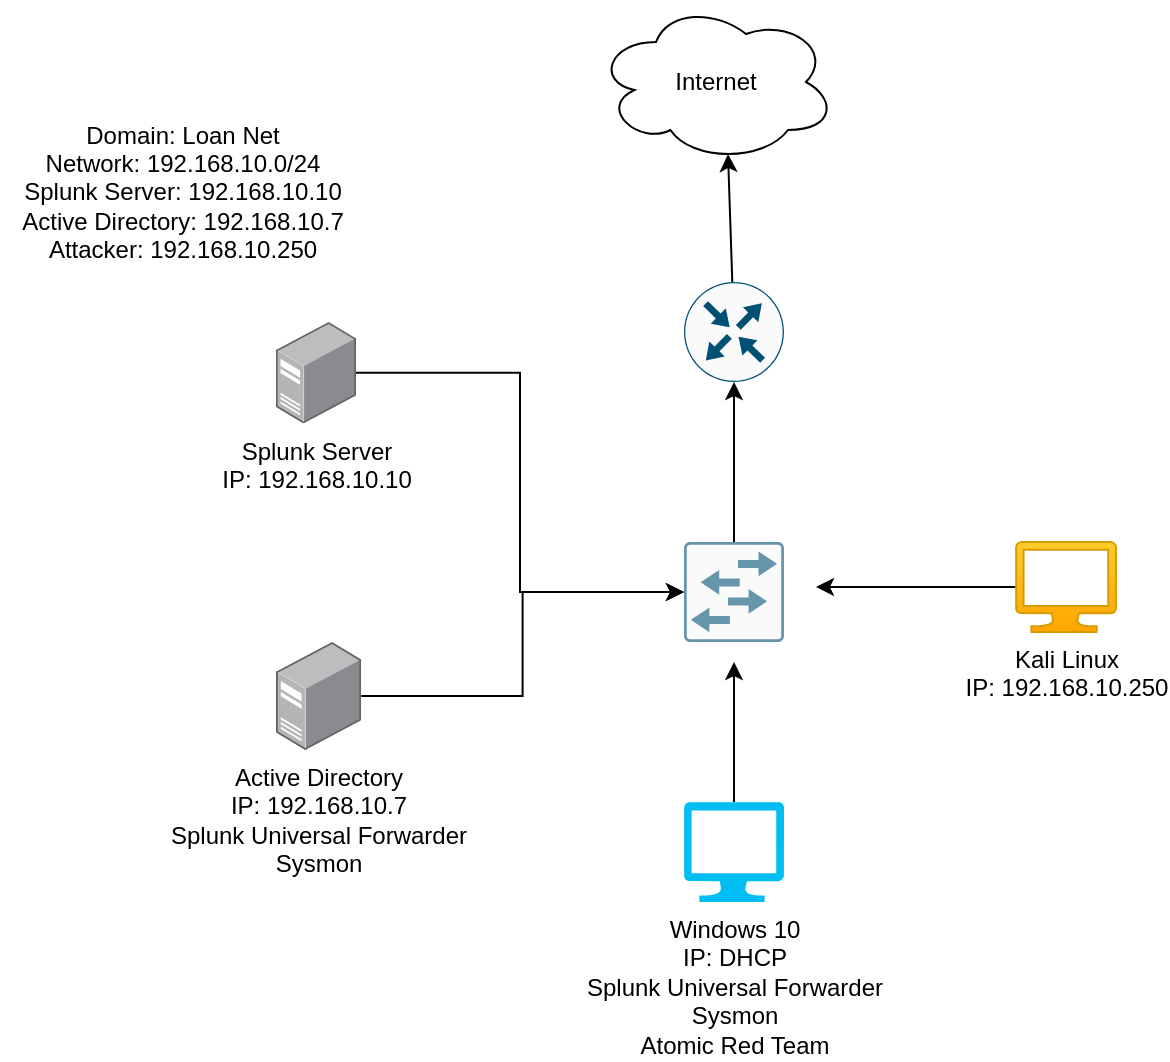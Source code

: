 <mxfile version="23.1.6" type="github">
  <diagram name="Page-1" id="UrOCTyopxDDdXjb9DQVV">
    <mxGraphModel dx="520" dy="698" grid="1" gridSize="10" guides="1" tooltips="1" connect="1" arrows="1" fold="1" page="1" pageScale="1" pageWidth="827" pageHeight="1169" math="0" shadow="0">
      <root>
        <mxCell id="0" />
        <mxCell id="1" parent="0" />
        <mxCell id="aUtGzininyjYJ_aRzWGZ-16" style="edgeStyle=orthogonalEdgeStyle;rounded=0;orthogonalLoop=1;jettySize=auto;html=1;" edge="1" parent="1" source="aUtGzininyjYJ_aRzWGZ-1">
          <mxGeometry relative="1" as="geometry">
            <mxPoint x="439" y="330" as="targetPoint" />
          </mxGeometry>
        </mxCell>
        <mxCell id="aUtGzininyjYJ_aRzWGZ-1" value="Windows 10&lt;br&gt;IP: DHCP&lt;br&gt;Splunk Universal Forwarder&lt;br&gt;Sysmon&lt;br&gt;Atomic Red Team" style="verticalLabelPosition=bottom;html=1;verticalAlign=top;align=center;strokeColor=none;fillColor=#00BEF2;shape=mxgraph.azure.computer;pointerEvents=1;" vertex="1" parent="1">
          <mxGeometry x="414" y="400" width="50" height="50" as="geometry" />
        </mxCell>
        <mxCell id="aUtGzininyjYJ_aRzWGZ-2" value="Splunk Server&lt;br&gt;IP: 192.168.10.10" style="image;points=[];aspect=fixed;html=1;align=center;shadow=0;dashed=0;image=img/lib/allied_telesis/computer_and_terminals/Server_Desktop.svg;" vertex="1" parent="1">
          <mxGeometry x="210" y="160" width="40" height="50.7" as="geometry" />
        </mxCell>
        <mxCell id="aUtGzininyjYJ_aRzWGZ-3" value="Active Directory&lt;br&gt;IP: 192.168.10.7&lt;br&gt;Splunk Universal Forwarder&lt;br&gt;Sysmon" style="image;points=[];aspect=fixed;html=1;align=center;shadow=0;dashed=0;image=img/lib/allied_telesis/computer_and_terminals/Server_Desktop.svg;" vertex="1" parent="1">
          <mxGeometry x="210" y="320" width="42.6" height="54" as="geometry" />
        </mxCell>
        <mxCell id="aUtGzininyjYJ_aRzWGZ-4" value="" style="sketch=0;points=[[0.015,0.015,0],[0.985,0.015,0],[0.985,0.985,0],[0.015,0.985,0],[0.25,0,0],[0.5,0,0],[0.75,0,0],[1,0.25,0],[1,0.5,0],[1,0.75,0],[0.75,1,0],[0.5,1,0],[0.25,1,0],[0,0.75,0],[0,0.5,0],[0,0.25,0]];verticalLabelPosition=bottom;html=1;verticalAlign=top;aspect=fixed;align=center;pointerEvents=1;shape=mxgraph.cisco19.rect;prIcon=workgroup_switch;fillColor=#FAFAFA;strokeColor=#6696AB;" vertex="1" parent="1">
          <mxGeometry x="414" y="270" width="50" height="50" as="geometry" />
        </mxCell>
        <mxCell id="aUtGzininyjYJ_aRzWGZ-10" style="rounded=0;orthogonalLoop=1;jettySize=auto;html=1;entryX=0.55;entryY=0.95;entryDx=0;entryDy=0;entryPerimeter=0;" edge="1" parent="1" source="aUtGzininyjYJ_aRzWGZ-5" target="aUtGzininyjYJ_aRzWGZ-6">
          <mxGeometry relative="1" as="geometry">
            <mxPoint x="439" y="90" as="targetPoint" />
          </mxGeometry>
        </mxCell>
        <mxCell id="aUtGzininyjYJ_aRzWGZ-5" value="" style="sketch=0;points=[[0.5,0,0],[1,0.5,0],[0.5,1,0],[0,0.5,0],[0.145,0.145,0],[0.856,0.145,0],[0.855,0.856,0],[0.145,0.855,0]];verticalLabelPosition=bottom;html=1;verticalAlign=top;aspect=fixed;align=center;pointerEvents=1;shape=mxgraph.cisco19.rect;prIcon=router;fillColor=#FAFAFA;strokeColor=#005073;" vertex="1" parent="1">
          <mxGeometry x="414" y="140" width="50" height="50" as="geometry" />
        </mxCell>
        <mxCell id="aUtGzininyjYJ_aRzWGZ-6" value="Internet" style="ellipse;shape=cloud;whiteSpace=wrap;html=1;" vertex="1" parent="1">
          <mxGeometry x="370" width="120" height="80" as="geometry" />
        </mxCell>
        <mxCell id="aUtGzininyjYJ_aRzWGZ-8" style="edgeStyle=orthogonalEdgeStyle;rounded=0;orthogonalLoop=1;jettySize=auto;html=1;" edge="1" parent="1" source="aUtGzininyjYJ_aRzWGZ-7">
          <mxGeometry relative="1" as="geometry">
            <mxPoint x="480" y="292.5" as="targetPoint" />
          </mxGeometry>
        </mxCell>
        <mxCell id="aUtGzininyjYJ_aRzWGZ-7" value="Kali Linux&lt;br&gt;IP: 192.168.10.250" style="verticalLabelPosition=bottom;html=1;verticalAlign=top;align=center;shape=mxgraph.azure.computer;pointerEvents=1;fillColor=#ffcd28;gradientColor=#ffa500;strokeColor=#d79b00;" vertex="1" parent="1">
          <mxGeometry x="580" y="270" width="50" height="45" as="geometry" />
        </mxCell>
        <mxCell id="aUtGzininyjYJ_aRzWGZ-9" style="edgeStyle=orthogonalEdgeStyle;rounded=0;orthogonalLoop=1;jettySize=auto;html=1;entryX=0.5;entryY=1;entryDx=0;entryDy=0;entryPerimeter=0;" edge="1" parent="1" source="aUtGzininyjYJ_aRzWGZ-4" target="aUtGzininyjYJ_aRzWGZ-5">
          <mxGeometry relative="1" as="geometry" />
        </mxCell>
        <mxCell id="aUtGzininyjYJ_aRzWGZ-11" value="Domain: Loan Net&lt;br&gt;Network: 192.168.10.0/24&lt;br&gt;Splunk Server: 192.168.10.10&lt;br&gt;Active Directory: 192.168.10.7&lt;br&gt;Attacker: 192.168.10.250" style="text;html=1;align=center;verticalAlign=middle;resizable=0;points=[];autosize=1;strokeColor=none;fillColor=none;" vertex="1" parent="1">
          <mxGeometry x="72.6" y="50" width="180" height="90" as="geometry" />
        </mxCell>
        <mxCell id="aUtGzininyjYJ_aRzWGZ-14" style="edgeStyle=orthogonalEdgeStyle;rounded=0;orthogonalLoop=1;jettySize=auto;html=1;entryX=0;entryY=0.5;entryDx=0;entryDy=0;entryPerimeter=0;" edge="1" parent="1" source="aUtGzininyjYJ_aRzWGZ-2" target="aUtGzininyjYJ_aRzWGZ-4">
          <mxGeometry relative="1" as="geometry" />
        </mxCell>
        <mxCell id="aUtGzininyjYJ_aRzWGZ-15" style="edgeStyle=orthogonalEdgeStyle;rounded=0;orthogonalLoop=1;jettySize=auto;html=1;entryX=0;entryY=0.5;entryDx=0;entryDy=0;entryPerimeter=0;" edge="1" parent="1" source="aUtGzininyjYJ_aRzWGZ-3" target="aUtGzininyjYJ_aRzWGZ-4">
          <mxGeometry relative="1" as="geometry" />
        </mxCell>
      </root>
    </mxGraphModel>
  </diagram>
</mxfile>
